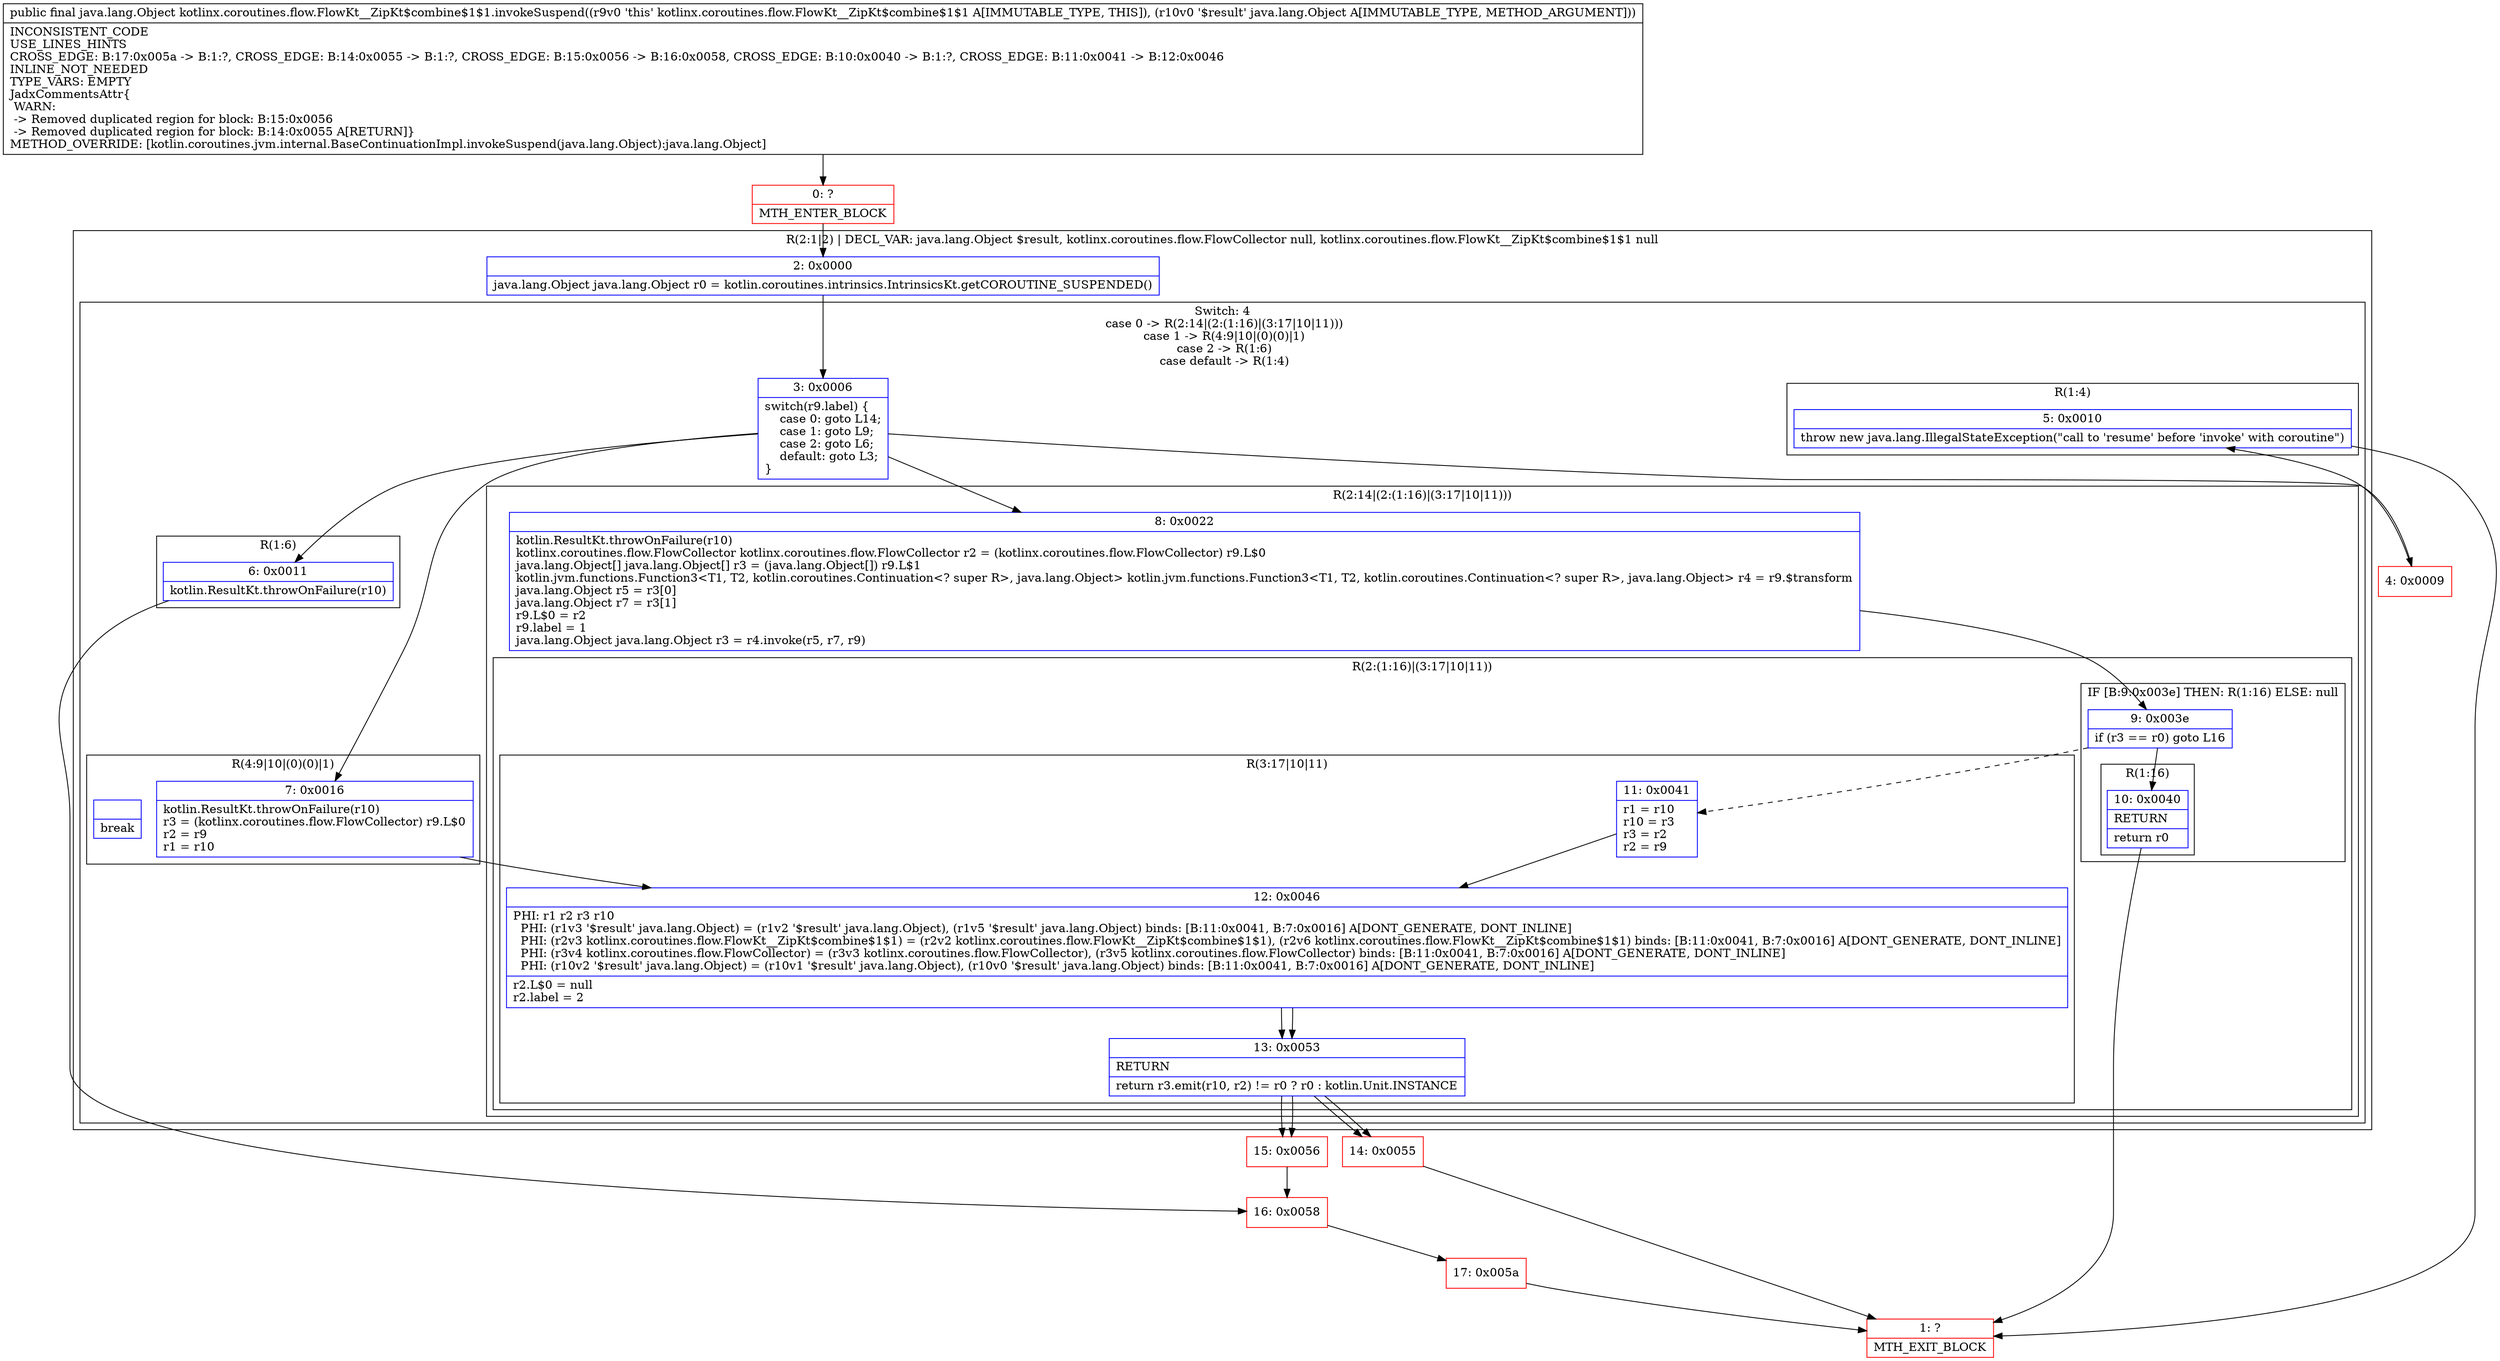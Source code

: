 digraph "CFG forkotlinx.coroutines.flow.FlowKt__ZipKt$combine$1$1.invokeSuspend(Ljava\/lang\/Object;)Ljava\/lang\/Object;" {
subgraph cluster_Region_1761481225 {
label = "R(2:1|2) | DECL_VAR: java.lang.Object $result, kotlinx.coroutines.flow.FlowCollector null, kotlinx.coroutines.flow.FlowKt__ZipKt$combine$1$1 null\l";
node [shape=record,color=blue];
Node_2 [shape=record,label="{2\:\ 0x0000|java.lang.Object java.lang.Object r0 = kotlin.coroutines.intrinsics.IntrinsicsKt.getCOROUTINE_SUSPENDED()\l}"];
subgraph cluster_SwitchRegion_2145945871 {
label = "Switch: 4
 case 0 -> R(2:14|(2:(1:16)|(3:17|10|11)))
 case 1 -> R(4:9|10|(0)(0)|1)
 case 2 -> R(1:6)
 case default -> R(1:4)";
node [shape=record,color=blue];
Node_3 [shape=record,label="{3\:\ 0x0006|switch(r9.label) \{\l    case 0: goto L14;\l    case 1: goto L9;\l    case 2: goto L6;\l    default: goto L3;\l\}\l}"];
subgraph cluster_Region_622385756 {
label = "R(2:14|(2:(1:16)|(3:17|10|11)))";
node [shape=record,color=blue];
Node_8 [shape=record,label="{8\:\ 0x0022|kotlin.ResultKt.throwOnFailure(r10)\lkotlinx.coroutines.flow.FlowCollector kotlinx.coroutines.flow.FlowCollector r2 = (kotlinx.coroutines.flow.FlowCollector) r9.L$0\ljava.lang.Object[] java.lang.Object[] r3 = (java.lang.Object[]) r9.L$1\lkotlin.jvm.functions.Function3\<T1, T2, kotlin.coroutines.Continuation\<? super R\>, java.lang.Object\> kotlin.jvm.functions.Function3\<T1, T2, kotlin.coroutines.Continuation\<? super R\>, java.lang.Object\> r4 = r9.$transform\ljava.lang.Object r5 = r3[0]\ljava.lang.Object r7 = r3[1]\lr9.L$0 = r2\lr9.label = 1\ljava.lang.Object java.lang.Object r3 = r4.invoke(r5, r7, r9)\l}"];
subgraph cluster_Region_1618115297 {
label = "R(2:(1:16)|(3:17|10|11))";
node [shape=record,color=blue];
subgraph cluster_IfRegion_306447616 {
label = "IF [B:9:0x003e] THEN: R(1:16) ELSE: null";
node [shape=record,color=blue];
Node_9 [shape=record,label="{9\:\ 0x003e|if (r3 == r0) goto L16\l}"];
subgraph cluster_Region_1456608920 {
label = "R(1:16)";
node [shape=record,color=blue];
Node_10 [shape=record,label="{10\:\ 0x0040|RETURN\l|return r0\l}"];
}
}
subgraph cluster_Region_254837764 {
label = "R(3:17|10|11)";
node [shape=record,color=blue];
Node_11 [shape=record,label="{11\:\ 0x0041|r1 = r10\lr10 = r3\lr3 = r2\lr2 = r9\l}"];
Node_12 [shape=record,label="{12\:\ 0x0046|PHI: r1 r2 r3 r10 \l  PHI: (r1v3 '$result' java.lang.Object) = (r1v2 '$result' java.lang.Object), (r1v5 '$result' java.lang.Object) binds: [B:11:0x0041, B:7:0x0016] A[DONT_GENERATE, DONT_INLINE]\l  PHI: (r2v3 kotlinx.coroutines.flow.FlowKt__ZipKt$combine$1$1) = (r2v2 kotlinx.coroutines.flow.FlowKt__ZipKt$combine$1$1), (r2v6 kotlinx.coroutines.flow.FlowKt__ZipKt$combine$1$1) binds: [B:11:0x0041, B:7:0x0016] A[DONT_GENERATE, DONT_INLINE]\l  PHI: (r3v4 kotlinx.coroutines.flow.FlowCollector) = (r3v3 kotlinx.coroutines.flow.FlowCollector), (r3v5 kotlinx.coroutines.flow.FlowCollector) binds: [B:11:0x0041, B:7:0x0016] A[DONT_GENERATE, DONT_INLINE]\l  PHI: (r10v2 '$result' java.lang.Object) = (r10v1 '$result' java.lang.Object), (r10v0 '$result' java.lang.Object) binds: [B:11:0x0041, B:7:0x0016] A[DONT_GENERATE, DONT_INLINE]\l|r2.L$0 = null\lr2.label = 2\l}"];
Node_13 [shape=record,label="{13\:\ 0x0053|RETURN\l|return r3.emit(r10, r2) != r0 ? r0 : kotlin.Unit.INSTANCE\l}"];
}
}
}
subgraph cluster_Region_1673035441 {
label = "R(4:9|10|(0)(0)|1)";
node [shape=record,color=blue];
Node_7 [shape=record,label="{7\:\ 0x0016|kotlin.ResultKt.throwOnFailure(r10)\lr3 = (kotlinx.coroutines.flow.FlowCollector) r9.L$0\lr2 = r9\lr1 = r10\l}"];
Node_12 [shape=record,label="{12\:\ 0x0046|PHI: r1 r2 r3 r10 \l  PHI: (r1v3 '$result' java.lang.Object) = (r1v2 '$result' java.lang.Object), (r1v5 '$result' java.lang.Object) binds: [B:11:0x0041, B:7:0x0016] A[DONT_GENERATE, DONT_INLINE]\l  PHI: (r2v3 kotlinx.coroutines.flow.FlowKt__ZipKt$combine$1$1) = (r2v2 kotlinx.coroutines.flow.FlowKt__ZipKt$combine$1$1), (r2v6 kotlinx.coroutines.flow.FlowKt__ZipKt$combine$1$1) binds: [B:11:0x0041, B:7:0x0016] A[DONT_GENERATE, DONT_INLINE]\l  PHI: (r3v4 kotlinx.coroutines.flow.FlowCollector) = (r3v3 kotlinx.coroutines.flow.FlowCollector), (r3v5 kotlinx.coroutines.flow.FlowCollector) binds: [B:11:0x0041, B:7:0x0016] A[DONT_GENERATE, DONT_INLINE]\l  PHI: (r10v2 '$result' java.lang.Object) = (r10v1 '$result' java.lang.Object), (r10v0 '$result' java.lang.Object) binds: [B:11:0x0041, B:7:0x0016] A[DONT_GENERATE, DONT_INLINE]\l|r2.L$0 = null\lr2.label = 2\l}"];
subgraph cluster_IfRegion_390504881 {
label = "IF [B:13:0x0053] THEN: R(0) ELSE: R(0)";
node [shape=record,color=blue];
Node_13 [shape=record,label="{13\:\ 0x0053|RETURN\l|return r3.emit(r10, r2) != r0 ? r0 : kotlin.Unit.INSTANCE\l}"];
subgraph cluster_Region_1394928450 {
label = "R(0)";
node [shape=record,color=blue];
}
subgraph cluster_Region_757171334 {
label = "R(0)";
node [shape=record,color=blue];
}
}
Node_InsnContainer_381341916 [shape=record,label="{|break\l}"];
}
subgraph cluster_Region_1701578136 {
label = "R(1:6)";
node [shape=record,color=blue];
Node_6 [shape=record,label="{6\:\ 0x0011|kotlin.ResultKt.throwOnFailure(r10)\l}"];
}
subgraph cluster_Region_291933324 {
label = "R(1:4)";
node [shape=record,color=blue];
Node_5 [shape=record,label="{5\:\ 0x0010|throw new java.lang.IllegalStateException(\"call to 'resume' before 'invoke' with coroutine\")\l}"];
}
}
}
Node_0 [shape=record,color=red,label="{0\:\ ?|MTH_ENTER_BLOCK\l}"];
Node_4 [shape=record,color=red,label="{4\:\ 0x0009}"];
Node_1 [shape=record,color=red,label="{1\:\ ?|MTH_EXIT_BLOCK\l}"];
Node_16 [shape=record,color=red,label="{16\:\ 0x0058}"];
Node_17 [shape=record,color=red,label="{17\:\ 0x005a}"];
Node_14 [shape=record,color=red,label="{14\:\ 0x0055}"];
Node_15 [shape=record,color=red,label="{15\:\ 0x0056}"];
MethodNode[shape=record,label="{public final java.lang.Object kotlinx.coroutines.flow.FlowKt__ZipKt$combine$1$1.invokeSuspend((r9v0 'this' kotlinx.coroutines.flow.FlowKt__ZipKt$combine$1$1 A[IMMUTABLE_TYPE, THIS]), (r10v0 '$result' java.lang.Object A[IMMUTABLE_TYPE, METHOD_ARGUMENT]))  | INCONSISTENT_CODE\lUSE_LINES_HINTS\lCROSS_EDGE: B:17:0x005a \-\> B:1:?, CROSS_EDGE: B:14:0x0055 \-\> B:1:?, CROSS_EDGE: B:15:0x0056 \-\> B:16:0x0058, CROSS_EDGE: B:10:0x0040 \-\> B:1:?, CROSS_EDGE: B:11:0x0041 \-\> B:12:0x0046\lINLINE_NOT_NEEDED\lTYPE_VARS: EMPTY\lJadxCommentsAttr\{\l WARN: \l \-\> Removed duplicated region for block: B:15:0x0056 \l \-\> Removed duplicated region for block: B:14:0x0055 A[RETURN]\}\lMETHOD_OVERRIDE: [kotlin.coroutines.jvm.internal.BaseContinuationImpl.invokeSuspend(java.lang.Object):java.lang.Object]\l}"];
MethodNode -> Node_0;Node_2 -> Node_3;
Node_3 -> Node_4;
Node_3 -> Node_6;
Node_3 -> Node_7;
Node_3 -> Node_8;
Node_8 -> Node_9;
Node_9 -> Node_10;
Node_9 -> Node_11[style=dashed];
Node_10 -> Node_1;
Node_11 -> Node_12;
Node_12 -> Node_13;
Node_13 -> Node_14;
Node_13 -> Node_15;
Node_7 -> Node_12;
Node_12 -> Node_13;
Node_13 -> Node_14;
Node_13 -> Node_15;
Node_6 -> Node_16;
Node_5 -> Node_1;
Node_0 -> Node_2;
Node_4 -> Node_5;
Node_16 -> Node_17;
Node_17 -> Node_1;
Node_14 -> Node_1;
Node_15 -> Node_16;
}

